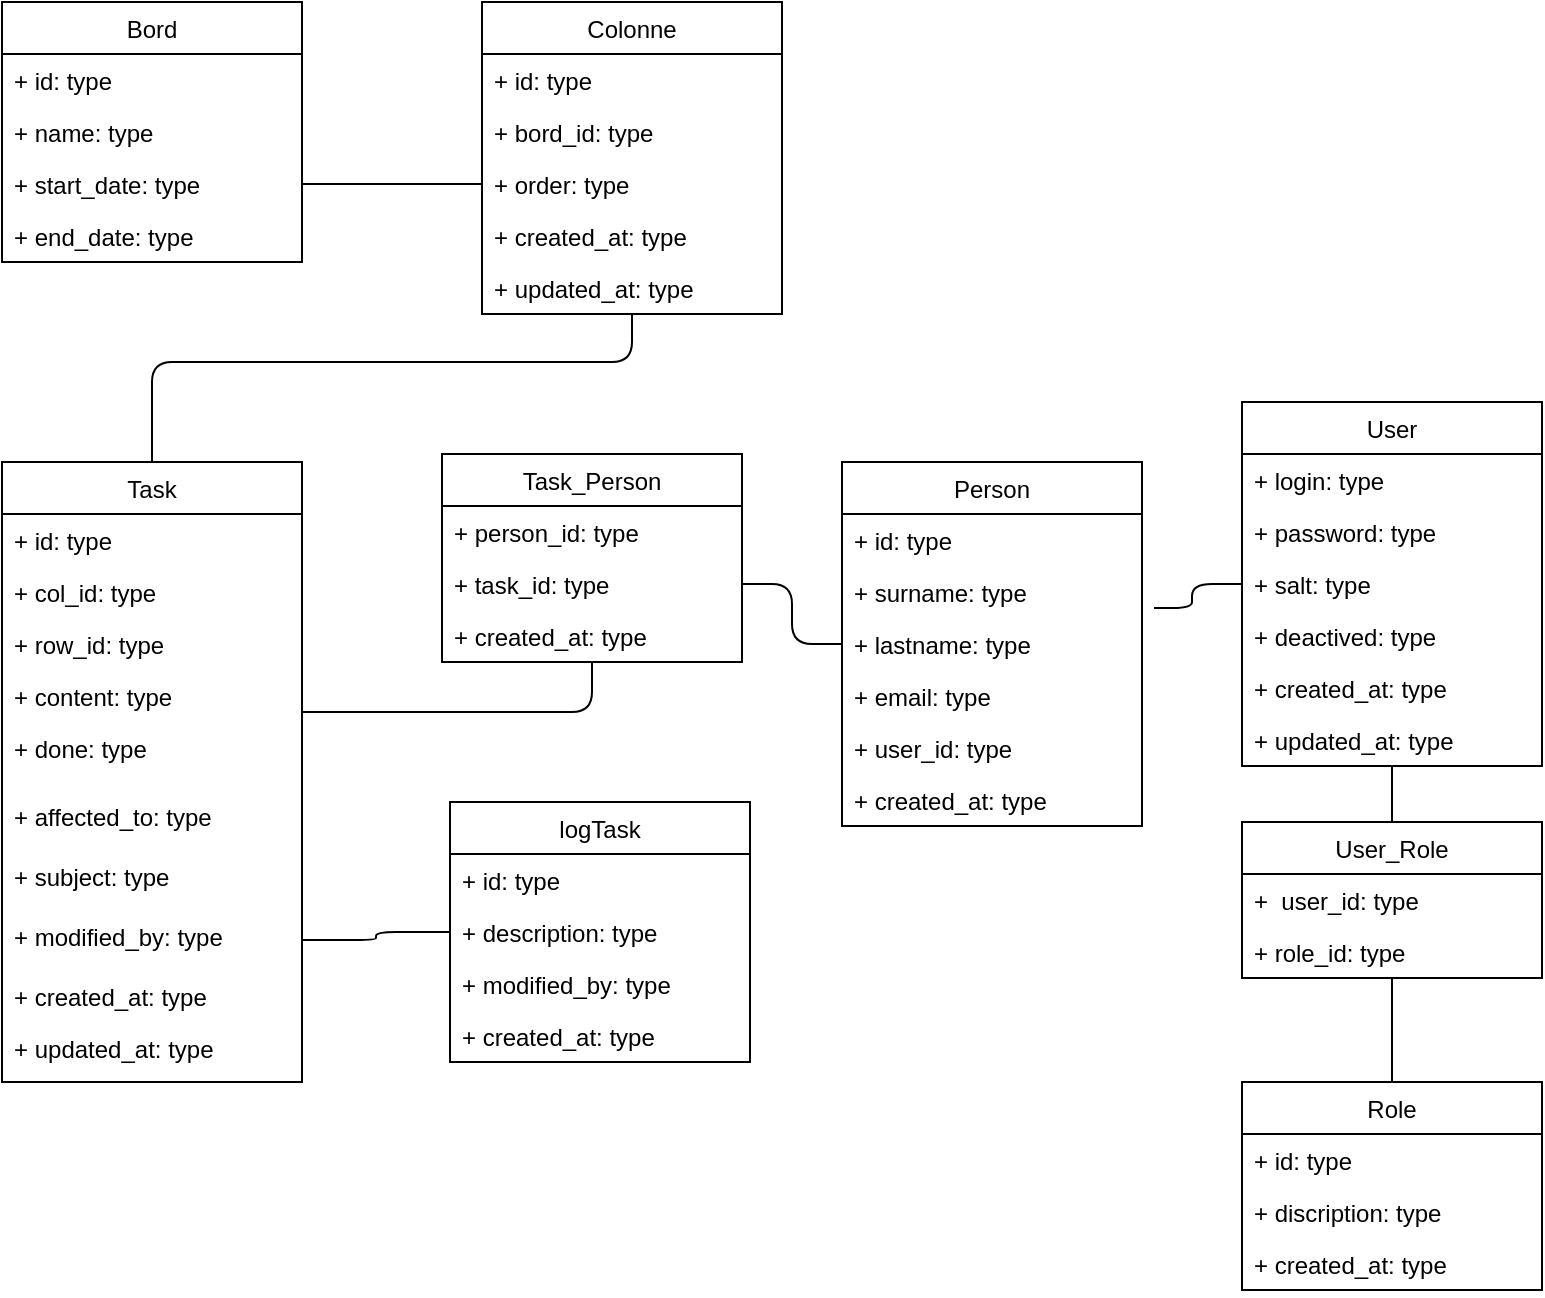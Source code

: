<mxfile version="13.0.7" type="device"><diagram id="L93PO7qiCJEzOoAj0ZCF" name="Page-1"><mxGraphModel dx="269" dy="623" grid="1" gridSize="10" guides="1" tooltips="1" connect="1" arrows="1" fold="1" page="1" pageScale="1" pageWidth="827" pageHeight="1169" math="0" shadow="0"><root><mxCell id="0"/><mxCell id="1" parent="0"/><mxCell id="WzaD1g8cRk66iFfRGjb1-68" style="edgeStyle=orthogonalEdgeStyle;orthogonalLoop=1;jettySize=auto;html=1;entryX=1.04;entryY=0.808;entryDx=0;entryDy=0;entryPerimeter=0;rounded=1;strokeColor=#000000;startArrow=none;startFill=0;endArrow=none;endFill=0;" edge="1" parent="1" source="WzaD1g8cRk66iFfRGjb1-44" target="WzaD1g8cRk66iFfRGjb1-63"><mxGeometry relative="1" as="geometry"/></mxCell><mxCell id="WzaD1g8cRk66iFfRGjb1-69" style="edgeStyle=orthogonalEdgeStyle;rounded=1;orthogonalLoop=1;jettySize=auto;html=1;entryX=1;entryY=0.5;entryDx=0;entryDy=0;startArrow=none;startFill=0;endArrow=none;endFill=0;strokeColor=#000000;" edge="1" parent="1" source="WzaD1g8cRk66iFfRGjb1-61" target="WzaD1g8cRk66iFfRGjb1-58"><mxGeometry relative="1" as="geometry"/></mxCell><mxCell id="WzaD1g8cRk66iFfRGjb1-70" style="edgeStyle=orthogonalEdgeStyle;rounded=1;orthogonalLoop=1;jettySize=auto;html=1;entryX=1;entryY=0.808;entryDx=0;entryDy=0;entryPerimeter=0;startArrow=none;startFill=0;endArrow=none;endFill=0;strokeColor=#000000;" edge="1" parent="1" source="WzaD1g8cRk66iFfRGjb1-56" target="WzaD1g8cRk66iFfRGjb1-38"><mxGeometry relative="1" as="geometry"/></mxCell><mxCell id="WzaD1g8cRk66iFfRGjb1-71" style="edgeStyle=orthogonalEdgeStyle;rounded=1;orthogonalLoop=1;jettySize=auto;html=1;entryX=1;entryY=0.5;entryDx=0;entryDy=0;startArrow=none;startFill=0;endArrow=none;endFill=0;strokeColor=#000000;" edge="1" parent="1" source="WzaD1g8cRk66iFfRGjb1-50" target="WzaD1g8cRk66iFfRGjb1-43"><mxGeometry relative="1" as="geometry"/></mxCell><mxCell id="WzaD1g8cRk66iFfRGjb1-17" value="Bord" style="swimlane;fontStyle=0;childLayout=stackLayout;horizontal=1;startSize=26;fillColor=none;horizontalStack=0;resizeParent=1;resizeParentMax=0;resizeLast=0;collapsible=1;marginBottom=0;" vertex="1" parent="1"><mxGeometry x="40" y="80" width="150" height="130" as="geometry"/></mxCell><mxCell id="WzaD1g8cRk66iFfRGjb1-18" value="+ id: type" style="text;strokeColor=none;fillColor=none;align=left;verticalAlign=top;spacingLeft=4;spacingRight=4;overflow=hidden;rotatable=0;points=[[0,0.5],[1,0.5]];portConstraint=eastwest;" vertex="1" parent="WzaD1g8cRk66iFfRGjb1-17"><mxGeometry y="26" width="150" height="26" as="geometry"/></mxCell><mxCell id="WzaD1g8cRk66iFfRGjb1-19" value="+ name: type" style="text;strokeColor=none;fillColor=none;align=left;verticalAlign=top;spacingLeft=4;spacingRight=4;overflow=hidden;rotatable=0;points=[[0,0.5],[1,0.5]];portConstraint=eastwest;" vertex="1" parent="WzaD1g8cRk66iFfRGjb1-17"><mxGeometry y="52" width="150" height="26" as="geometry"/></mxCell><mxCell id="WzaD1g8cRk66iFfRGjb1-22" value="+ start_date: type" style="text;strokeColor=none;fillColor=none;align=left;verticalAlign=top;spacingLeft=4;spacingRight=4;overflow=hidden;rotatable=0;points=[[0,0.5],[1,0.5]];portConstraint=eastwest;" vertex="1" parent="WzaD1g8cRk66iFfRGjb1-17"><mxGeometry y="78" width="150" height="26" as="geometry"/></mxCell><mxCell id="WzaD1g8cRk66iFfRGjb1-23" value="+ end_date: type" style="text;strokeColor=none;fillColor=none;align=left;verticalAlign=top;spacingLeft=4;spacingRight=4;overflow=hidden;rotatable=0;points=[[0,0.5],[1,0.5]];portConstraint=eastwest;" vertex="1" parent="WzaD1g8cRk66iFfRGjb1-17"><mxGeometry y="104" width="150" height="26" as="geometry"/></mxCell><mxCell id="WzaD1g8cRk66iFfRGjb1-74" style="edgeStyle=orthogonalEdgeStyle;rounded=1;orthogonalLoop=1;jettySize=auto;html=1;startArrow=none;startFill=0;endArrow=none;endFill=0;strokeColor=#000000;" edge="1" parent="1" source="WzaD1g8cRk66iFfRGjb1-26" target="WzaD1g8cRk66iFfRGjb1-32"><mxGeometry relative="1" as="geometry"><Array as="points"><mxPoint x="355" y="260"/><mxPoint x="115" y="260"/></Array></mxGeometry></mxCell><mxCell id="WzaD1g8cRk66iFfRGjb1-26" value="Colonne" style="swimlane;fontStyle=0;childLayout=stackLayout;horizontal=1;startSize=26;fillColor=none;horizontalStack=0;resizeParent=1;resizeParentMax=0;resizeLast=0;collapsible=1;marginBottom=0;" vertex="1" parent="1"><mxGeometry x="280" y="80" width="150" height="156" as="geometry"/></mxCell><mxCell id="WzaD1g8cRk66iFfRGjb1-27" value="+ id: type" style="text;strokeColor=none;fillColor=none;align=left;verticalAlign=top;spacingLeft=4;spacingRight=4;overflow=hidden;rotatable=0;points=[[0,0.5],[1,0.5]];portConstraint=eastwest;" vertex="1" parent="WzaD1g8cRk66iFfRGjb1-26"><mxGeometry y="26" width="150" height="26" as="geometry"/></mxCell><mxCell id="WzaD1g8cRk66iFfRGjb1-28" value="+ bord_id: type" style="text;strokeColor=none;fillColor=none;align=left;verticalAlign=top;spacingLeft=4;spacingRight=4;overflow=hidden;rotatable=0;points=[[0,0.5],[1,0.5]];portConstraint=eastwest;" vertex="1" parent="WzaD1g8cRk66iFfRGjb1-26"><mxGeometry y="52" width="150" height="26" as="geometry"/></mxCell><mxCell id="WzaD1g8cRk66iFfRGjb1-29" value="+ order: type" style="text;strokeColor=none;fillColor=none;align=left;verticalAlign=top;spacingLeft=4;spacingRight=4;overflow=hidden;rotatable=0;points=[[0,0.5],[1,0.5]];portConstraint=eastwest;" vertex="1" parent="WzaD1g8cRk66iFfRGjb1-26"><mxGeometry y="78" width="150" height="26" as="geometry"/></mxCell><mxCell id="WzaD1g8cRk66iFfRGjb1-30" value="+ created_at: type" style="text;strokeColor=none;fillColor=none;align=left;verticalAlign=top;spacingLeft=4;spacingRight=4;overflow=hidden;rotatable=0;points=[[0,0.5],[1,0.5]];portConstraint=eastwest;" vertex="1" parent="WzaD1g8cRk66iFfRGjb1-26"><mxGeometry y="104" width="150" height="26" as="geometry"/></mxCell><mxCell id="WzaD1g8cRk66iFfRGjb1-31" value="+ updated_at: type" style="text;strokeColor=none;fillColor=none;align=left;verticalAlign=top;spacingLeft=4;spacingRight=4;overflow=hidden;rotatable=0;points=[[0,0.5],[1,0.5]];portConstraint=eastwest;" vertex="1" parent="WzaD1g8cRk66iFfRGjb1-26"><mxGeometry y="130" width="150" height="26" as="geometry"/></mxCell><mxCell id="WzaD1g8cRk66iFfRGjb1-73" style="edgeStyle=orthogonalEdgeStyle;rounded=1;orthogonalLoop=1;jettySize=auto;html=1;entryX=0;entryY=0.5;entryDx=0;entryDy=0;startArrow=none;startFill=0;endArrow=none;endFill=0;strokeColor=#000000;" edge="1" parent="1" source="WzaD1g8cRk66iFfRGjb1-22" target="WzaD1g8cRk66iFfRGjb1-29"><mxGeometry relative="1" as="geometry"/></mxCell><mxCell id="WzaD1g8cRk66iFfRGjb1-50" value="logTask" style="swimlane;fontStyle=0;childLayout=stackLayout;horizontal=1;startSize=26;fillColor=none;horizontalStack=0;resizeParent=1;resizeParentMax=0;resizeLast=0;collapsible=1;marginBottom=0;" vertex="1" parent="1"><mxGeometry x="264" y="480" width="150" height="130" as="geometry"/></mxCell><mxCell id="WzaD1g8cRk66iFfRGjb1-51" value="+ id: type" style="text;strokeColor=none;fillColor=none;align=left;verticalAlign=top;spacingLeft=4;spacingRight=4;overflow=hidden;rotatable=0;points=[[0,0.5],[1,0.5]];portConstraint=eastwest;" vertex="1" parent="WzaD1g8cRk66iFfRGjb1-50"><mxGeometry y="26" width="150" height="26" as="geometry"/></mxCell><mxCell id="WzaD1g8cRk66iFfRGjb1-53" value="+ description: type" style="text;strokeColor=none;fillColor=none;align=left;verticalAlign=top;spacingLeft=4;spacingRight=4;overflow=hidden;rotatable=0;points=[[0,0.5],[1,0.5]];portConstraint=eastwest;" vertex="1" parent="WzaD1g8cRk66iFfRGjb1-50"><mxGeometry y="52" width="150" height="26" as="geometry"/></mxCell><mxCell id="WzaD1g8cRk66iFfRGjb1-54" value="+ modified_by: type" style="text;strokeColor=none;fillColor=none;align=left;verticalAlign=top;spacingLeft=4;spacingRight=4;overflow=hidden;rotatable=0;points=[[0,0.5],[1,0.5]];portConstraint=eastwest;" vertex="1" parent="WzaD1g8cRk66iFfRGjb1-50"><mxGeometry y="78" width="150" height="26" as="geometry"/></mxCell><mxCell id="WzaD1g8cRk66iFfRGjb1-55" value="+ created_at: type" style="text;strokeColor=none;fillColor=none;align=left;verticalAlign=top;spacingLeft=4;spacingRight=4;overflow=hidden;rotatable=0;points=[[0,0.5],[1,0.5]];portConstraint=eastwest;" vertex="1" parent="WzaD1g8cRk66iFfRGjb1-50"><mxGeometry y="104" width="150" height="26" as="geometry"/></mxCell><mxCell id="WzaD1g8cRk66iFfRGjb1-86" style="edgeStyle=orthogonalEdgeStyle;rounded=1;orthogonalLoop=1;jettySize=auto;html=1;entryX=0.5;entryY=0;entryDx=0;entryDy=0;startArrow=none;startFill=0;endArrow=none;endFill=0;strokeColor=#000000;" edge="1" parent="1" source="WzaD1g8cRk66iFfRGjb1-44" target="WzaD1g8cRk66iFfRGjb1-81"><mxGeometry relative="1" as="geometry"/></mxCell><mxCell id="WzaD1g8cRk66iFfRGjb1-44" value="User" style="swimlane;fontStyle=0;childLayout=stackLayout;horizontal=1;startSize=26;fillColor=none;horizontalStack=0;resizeParent=1;resizeParentMax=0;resizeLast=0;collapsible=1;marginBottom=0;" vertex="1" parent="1"><mxGeometry x="660" y="280" width="150" height="182" as="geometry"/></mxCell><mxCell id="WzaD1g8cRk66iFfRGjb1-45" value="+ login: type" style="text;strokeColor=none;fillColor=none;align=left;verticalAlign=top;spacingLeft=4;spacingRight=4;overflow=hidden;rotatable=0;points=[[0,0.5],[1,0.5]];portConstraint=eastwest;" vertex="1" parent="WzaD1g8cRk66iFfRGjb1-44"><mxGeometry y="26" width="150" height="26" as="geometry"/></mxCell><mxCell id="WzaD1g8cRk66iFfRGjb1-46" value="+ password: type" style="text;strokeColor=none;fillColor=none;align=left;verticalAlign=top;spacingLeft=4;spacingRight=4;overflow=hidden;rotatable=0;points=[[0,0.5],[1,0.5]];portConstraint=eastwest;" vertex="1" parent="WzaD1g8cRk66iFfRGjb1-44"><mxGeometry y="52" width="150" height="26" as="geometry"/></mxCell><mxCell id="WzaD1g8cRk66iFfRGjb1-48" value="+ salt: type" style="text;strokeColor=none;fillColor=none;align=left;verticalAlign=top;spacingLeft=4;spacingRight=4;overflow=hidden;rotatable=0;points=[[0,0.5],[1,0.5]];portConstraint=eastwest;" vertex="1" parent="WzaD1g8cRk66iFfRGjb1-44"><mxGeometry y="78" width="150" height="26" as="geometry"/></mxCell><mxCell id="WzaD1g8cRk66iFfRGjb1-89" value="+ deactived: type" style="text;strokeColor=none;fillColor=none;align=left;verticalAlign=top;spacingLeft=4;spacingRight=4;overflow=hidden;rotatable=0;points=[[0,0.5],[1,0.5]];portConstraint=eastwest;" vertex="1" parent="WzaD1g8cRk66iFfRGjb1-44"><mxGeometry y="104" width="150" height="26" as="geometry"/></mxCell><mxCell id="WzaD1g8cRk66iFfRGjb1-88" value="+ created_at: type" style="text;strokeColor=none;fillColor=none;align=left;verticalAlign=top;spacingLeft=4;spacingRight=4;overflow=hidden;rotatable=0;points=[[0,0.5],[1,0.5]];portConstraint=eastwest;" vertex="1" parent="WzaD1g8cRk66iFfRGjb1-44"><mxGeometry y="130" width="150" height="26" as="geometry"/></mxCell><mxCell id="WzaD1g8cRk66iFfRGjb1-49" value="+ updated_at: type" style="text;strokeColor=none;fillColor=none;align=left;verticalAlign=top;spacingLeft=4;spacingRight=4;overflow=hidden;rotatable=0;points=[[0,0.5],[1,0.5]];portConstraint=eastwest;" vertex="1" parent="WzaD1g8cRk66iFfRGjb1-44"><mxGeometry y="156" width="150" height="26" as="geometry"/></mxCell><mxCell id="WzaD1g8cRk66iFfRGjb1-61" value="Person" style="swimlane;fontStyle=0;childLayout=stackLayout;horizontal=1;startSize=26;fillColor=none;horizontalStack=0;resizeParent=1;resizeParentMax=0;resizeLast=0;collapsible=1;marginBottom=0;" vertex="1" parent="1"><mxGeometry x="460" y="310" width="150" height="182" as="geometry"/></mxCell><mxCell id="WzaD1g8cRk66iFfRGjb1-62" value="+ id: type" style="text;strokeColor=none;fillColor=none;align=left;verticalAlign=top;spacingLeft=4;spacingRight=4;overflow=hidden;rotatable=0;points=[[0,0.5],[1,0.5]];portConstraint=eastwest;" vertex="1" parent="WzaD1g8cRk66iFfRGjb1-61"><mxGeometry y="26" width="150" height="26" as="geometry"/></mxCell><mxCell id="WzaD1g8cRk66iFfRGjb1-63" value="+ surname: type" style="text;strokeColor=none;fillColor=none;align=left;verticalAlign=top;spacingLeft=4;spacingRight=4;overflow=hidden;rotatable=0;points=[[0,0.5],[1,0.5]];portConstraint=eastwest;" vertex="1" parent="WzaD1g8cRk66iFfRGjb1-61"><mxGeometry y="52" width="150" height="26" as="geometry"/></mxCell><mxCell id="WzaD1g8cRk66iFfRGjb1-64" value="+ lastname: type" style="text;strokeColor=none;fillColor=none;align=left;verticalAlign=top;spacingLeft=4;spacingRight=4;overflow=hidden;rotatable=0;points=[[0,0.5],[1,0.5]];portConstraint=eastwest;" vertex="1" parent="WzaD1g8cRk66iFfRGjb1-61"><mxGeometry y="78" width="150" height="26" as="geometry"/></mxCell><mxCell id="WzaD1g8cRk66iFfRGjb1-66" value="+ email: type" style="text;strokeColor=none;fillColor=none;align=left;verticalAlign=top;spacingLeft=4;spacingRight=4;overflow=hidden;rotatable=0;points=[[0,0.5],[1,0.5]];portConstraint=eastwest;" vertex="1" parent="WzaD1g8cRk66iFfRGjb1-61"><mxGeometry y="104" width="150" height="26" as="geometry"/></mxCell><mxCell id="WzaD1g8cRk66iFfRGjb1-67" value="+ user_id: type" style="text;strokeColor=none;fillColor=none;align=left;verticalAlign=top;spacingLeft=4;spacingRight=4;overflow=hidden;rotatable=0;points=[[0,0.5],[1,0.5]];portConstraint=eastwest;" vertex="1" parent="WzaD1g8cRk66iFfRGjb1-61"><mxGeometry y="130" width="150" height="26" as="geometry"/></mxCell><mxCell id="WzaD1g8cRk66iFfRGjb1-65" value="+ created_at: type" style="text;strokeColor=none;fillColor=none;align=left;verticalAlign=top;spacingLeft=4;spacingRight=4;overflow=hidden;rotatable=0;points=[[0,0.5],[1,0.5]];portConstraint=eastwest;" vertex="1" parent="WzaD1g8cRk66iFfRGjb1-61"><mxGeometry y="156" width="150" height="26" as="geometry"/></mxCell><mxCell id="WzaD1g8cRk66iFfRGjb1-32" value="Task" style="swimlane;fontStyle=0;childLayout=stackLayout;horizontal=1;startSize=26;fillColor=none;horizontalStack=0;resizeParent=1;resizeParentMax=0;resizeLast=0;collapsible=1;marginBottom=0;" vertex="1" parent="1"><mxGeometry x="40" y="310" width="150" height="310" as="geometry"/></mxCell><mxCell id="WzaD1g8cRk66iFfRGjb1-33" value="+ id: type" style="text;strokeColor=none;fillColor=none;align=left;verticalAlign=top;spacingLeft=4;spacingRight=4;overflow=hidden;rotatable=0;points=[[0,0.5],[1,0.5]];portConstraint=eastwest;" vertex="1" parent="WzaD1g8cRk66iFfRGjb1-32"><mxGeometry y="26" width="150" height="26" as="geometry"/></mxCell><mxCell id="WzaD1g8cRk66iFfRGjb1-35" value="+ col_id: type" style="text;strokeColor=none;fillColor=none;align=left;verticalAlign=top;spacingLeft=4;spacingRight=4;overflow=hidden;rotatable=0;points=[[0,0.5],[1,0.5]];portConstraint=eastwest;" vertex="1" parent="WzaD1g8cRk66iFfRGjb1-32"><mxGeometry y="52" width="150" height="26" as="geometry"/></mxCell><mxCell id="WzaD1g8cRk66iFfRGjb1-36" value="+ row_id: type" style="text;strokeColor=none;fillColor=none;align=left;verticalAlign=top;spacingLeft=4;spacingRight=4;overflow=hidden;rotatable=0;points=[[0,0.5],[1,0.5]];portConstraint=eastwest;" vertex="1" parent="WzaD1g8cRk66iFfRGjb1-32"><mxGeometry y="78" width="150" height="26" as="geometry"/></mxCell><mxCell id="WzaD1g8cRk66iFfRGjb1-38" value="+ content: type" style="text;strokeColor=none;fillColor=none;align=left;verticalAlign=top;spacingLeft=4;spacingRight=4;overflow=hidden;rotatable=0;points=[[0,0.5],[1,0.5]];portConstraint=eastwest;" vertex="1" parent="WzaD1g8cRk66iFfRGjb1-32"><mxGeometry y="104" width="150" height="26" as="geometry"/></mxCell><mxCell id="WzaD1g8cRk66iFfRGjb1-37" value="+ done: type" style="text;strokeColor=none;fillColor=none;align=left;verticalAlign=top;spacingLeft=4;spacingRight=4;overflow=hidden;rotatable=0;points=[[0,0.5],[1,0.5]];portConstraint=eastwest;" vertex="1" parent="WzaD1g8cRk66iFfRGjb1-32"><mxGeometry y="130" width="150" height="34" as="geometry"/></mxCell><mxCell id="WzaD1g8cRk66iFfRGjb1-41" value="+ affected_to: type" style="text;strokeColor=none;fillColor=none;align=left;verticalAlign=top;spacingLeft=4;spacingRight=4;overflow=hidden;rotatable=0;points=[[0,0.5],[1,0.5]];portConstraint=eastwest;" vertex="1" parent="WzaD1g8cRk66iFfRGjb1-32"><mxGeometry y="164" width="150" height="30" as="geometry"/></mxCell><mxCell id="WzaD1g8cRk66iFfRGjb1-42" value="+ subject: type" style="text;strokeColor=none;fillColor=none;align=left;verticalAlign=top;spacingLeft=4;spacingRight=4;overflow=hidden;rotatable=0;points=[[0,0.5],[1,0.5]];portConstraint=eastwest;" vertex="1" parent="WzaD1g8cRk66iFfRGjb1-32"><mxGeometry y="194" width="150" height="30" as="geometry"/></mxCell><mxCell id="WzaD1g8cRk66iFfRGjb1-43" value="+ modified_by: type" style="text;strokeColor=none;fillColor=none;align=left;verticalAlign=top;spacingLeft=4;spacingRight=4;overflow=hidden;rotatable=0;points=[[0,0.5],[1,0.5]];portConstraint=eastwest;" vertex="1" parent="WzaD1g8cRk66iFfRGjb1-32"><mxGeometry y="224" width="150" height="30" as="geometry"/></mxCell><mxCell id="WzaD1g8cRk66iFfRGjb1-40" value="+ created_at: type" style="text;strokeColor=none;fillColor=none;align=left;verticalAlign=top;spacingLeft=4;spacingRight=4;overflow=hidden;rotatable=0;points=[[0,0.5],[1,0.5]];portConstraint=eastwest;" vertex="1" parent="WzaD1g8cRk66iFfRGjb1-32"><mxGeometry y="254" width="150" height="26" as="geometry"/></mxCell><mxCell id="WzaD1g8cRk66iFfRGjb1-39" value="+ updated_at: type" style="text;strokeColor=none;fillColor=none;align=left;verticalAlign=top;spacingLeft=4;spacingRight=4;overflow=hidden;rotatable=0;points=[[0,0.5],[1,0.5]];portConstraint=eastwest;" vertex="1" parent="WzaD1g8cRk66iFfRGjb1-32"><mxGeometry y="280" width="150" height="30" as="geometry"/></mxCell><mxCell id="WzaD1g8cRk66iFfRGjb1-56" value="Task_Person" style="swimlane;fontStyle=0;childLayout=stackLayout;horizontal=1;startSize=26;fillColor=none;horizontalStack=0;resizeParent=1;resizeParentMax=0;resizeLast=0;collapsible=1;marginBottom=0;" vertex="1" parent="1"><mxGeometry x="260" y="306" width="150" height="104" as="geometry"/></mxCell><mxCell id="WzaD1g8cRk66iFfRGjb1-57" value="+ person_id: type" style="text;strokeColor=none;fillColor=none;align=left;verticalAlign=top;spacingLeft=4;spacingRight=4;overflow=hidden;rotatable=0;points=[[0,0.5],[1,0.5]];portConstraint=eastwest;" vertex="1" parent="WzaD1g8cRk66iFfRGjb1-56"><mxGeometry y="26" width="150" height="26" as="geometry"/></mxCell><mxCell id="WzaD1g8cRk66iFfRGjb1-58" value="+ task_id: type" style="text;strokeColor=none;fillColor=none;align=left;verticalAlign=top;spacingLeft=4;spacingRight=4;overflow=hidden;rotatable=0;points=[[0,0.5],[1,0.5]];portConstraint=eastwest;" vertex="1" parent="WzaD1g8cRk66iFfRGjb1-56"><mxGeometry y="52" width="150" height="26" as="geometry"/></mxCell><mxCell id="WzaD1g8cRk66iFfRGjb1-60" value="+ created_at: type" style="text;strokeColor=none;fillColor=none;align=left;verticalAlign=top;spacingLeft=4;spacingRight=4;overflow=hidden;rotatable=0;points=[[0,0.5],[1,0.5]];portConstraint=eastwest;" vertex="1" parent="WzaD1g8cRk66iFfRGjb1-56"><mxGeometry y="78" width="150" height="26" as="geometry"/></mxCell><mxCell id="WzaD1g8cRk66iFfRGjb1-87" style="edgeStyle=orthogonalEdgeStyle;rounded=1;orthogonalLoop=1;jettySize=auto;html=1;entryX=0.5;entryY=0;entryDx=0;entryDy=0;startArrow=none;startFill=0;endArrow=none;endFill=0;strokeColor=#000000;" edge="1" parent="1" source="WzaD1g8cRk66iFfRGjb1-81" target="WzaD1g8cRk66iFfRGjb1-75"><mxGeometry relative="1" as="geometry"/></mxCell><mxCell id="WzaD1g8cRk66iFfRGjb1-75" value="Role" style="swimlane;fontStyle=0;childLayout=stackLayout;horizontal=1;startSize=26;fillColor=none;horizontalStack=0;resizeParent=1;resizeParentMax=0;resizeLast=0;collapsible=1;marginBottom=0;" vertex="1" parent="1"><mxGeometry x="660" y="620" width="150" height="104" as="geometry"/></mxCell><mxCell id="WzaD1g8cRk66iFfRGjb1-76" value="+ id: type" style="text;strokeColor=none;fillColor=none;align=left;verticalAlign=top;spacingLeft=4;spacingRight=4;overflow=hidden;rotatable=0;points=[[0,0.5],[1,0.5]];portConstraint=eastwest;" vertex="1" parent="WzaD1g8cRk66iFfRGjb1-75"><mxGeometry y="26" width="150" height="26" as="geometry"/></mxCell><mxCell id="WzaD1g8cRk66iFfRGjb1-77" value="+ discription: type" style="text;strokeColor=none;fillColor=none;align=left;verticalAlign=top;spacingLeft=4;spacingRight=4;overflow=hidden;rotatable=0;points=[[0,0.5],[1,0.5]];portConstraint=eastwest;" vertex="1" parent="WzaD1g8cRk66iFfRGjb1-75"><mxGeometry y="52" width="150" height="26" as="geometry"/></mxCell><mxCell id="WzaD1g8cRk66iFfRGjb1-80" value="+ created_at: type" style="text;strokeColor=none;fillColor=none;align=left;verticalAlign=top;spacingLeft=4;spacingRight=4;overflow=hidden;rotatable=0;points=[[0,0.5],[1,0.5]];portConstraint=eastwest;" vertex="1" parent="WzaD1g8cRk66iFfRGjb1-75"><mxGeometry y="78" width="150" height="26" as="geometry"/></mxCell><mxCell id="WzaD1g8cRk66iFfRGjb1-81" value="User_Role" style="swimlane;fontStyle=0;childLayout=stackLayout;horizontal=1;startSize=26;fillColor=none;horizontalStack=0;resizeParent=1;resizeParentMax=0;resizeLast=0;collapsible=1;marginBottom=0;" vertex="1" parent="1"><mxGeometry x="660" y="490" width="150" height="78" as="geometry"/></mxCell><mxCell id="WzaD1g8cRk66iFfRGjb1-82" value="+  user_id: type" style="text;strokeColor=none;fillColor=none;align=left;verticalAlign=top;spacingLeft=4;spacingRight=4;overflow=hidden;rotatable=0;points=[[0,0.5],[1,0.5]];portConstraint=eastwest;" vertex="1" parent="WzaD1g8cRk66iFfRGjb1-81"><mxGeometry y="26" width="150" height="26" as="geometry"/></mxCell><mxCell id="WzaD1g8cRk66iFfRGjb1-83" value="+ role_id: type" style="text;strokeColor=none;fillColor=none;align=left;verticalAlign=top;spacingLeft=4;spacingRight=4;overflow=hidden;rotatable=0;points=[[0,0.5],[1,0.5]];portConstraint=eastwest;" vertex="1" parent="WzaD1g8cRk66iFfRGjb1-81"><mxGeometry y="52" width="150" height="26" as="geometry"/></mxCell></root></mxGraphModel></diagram></mxfile>